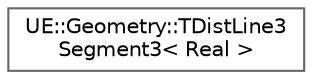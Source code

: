digraph "Graphical Class Hierarchy"
{
 // INTERACTIVE_SVG=YES
 // LATEX_PDF_SIZE
  bgcolor="transparent";
  edge [fontname=Helvetica,fontsize=10,labelfontname=Helvetica,labelfontsize=10];
  node [fontname=Helvetica,fontsize=10,shape=box,height=0.2,width=0.4];
  rankdir="LR";
  Node0 [id="Node000000",label="UE::Geometry::TDistLine3\lSegment3\< Real \>",height=0.2,width=0.4,color="grey40", fillcolor="white", style="filled",URL="$d3/da9/classUE_1_1Geometry_1_1TDistLine3Segment3.html",tooltip="Compute unsigned distance between 3D line and 3D segment."];
}
